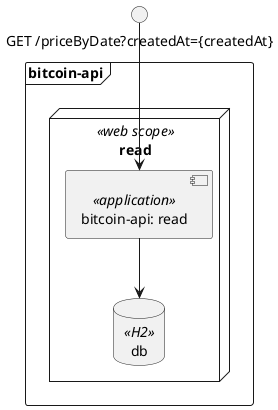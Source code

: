 @startuml components-diagram

interface "GET /priceByDate?createdAt={createdAt}" as BitcoinInterface

frame bitcoin-api {
    node read <<web scope>> {
        component "bitcoin-api: read" <<application>> as BitcoinApp
        database "db" <<H2>> as bitcoinDB
    }
    BitcoinInterface --> BitcoinApp
    BitcoinApp --> bitcoinDB
}
@enduml